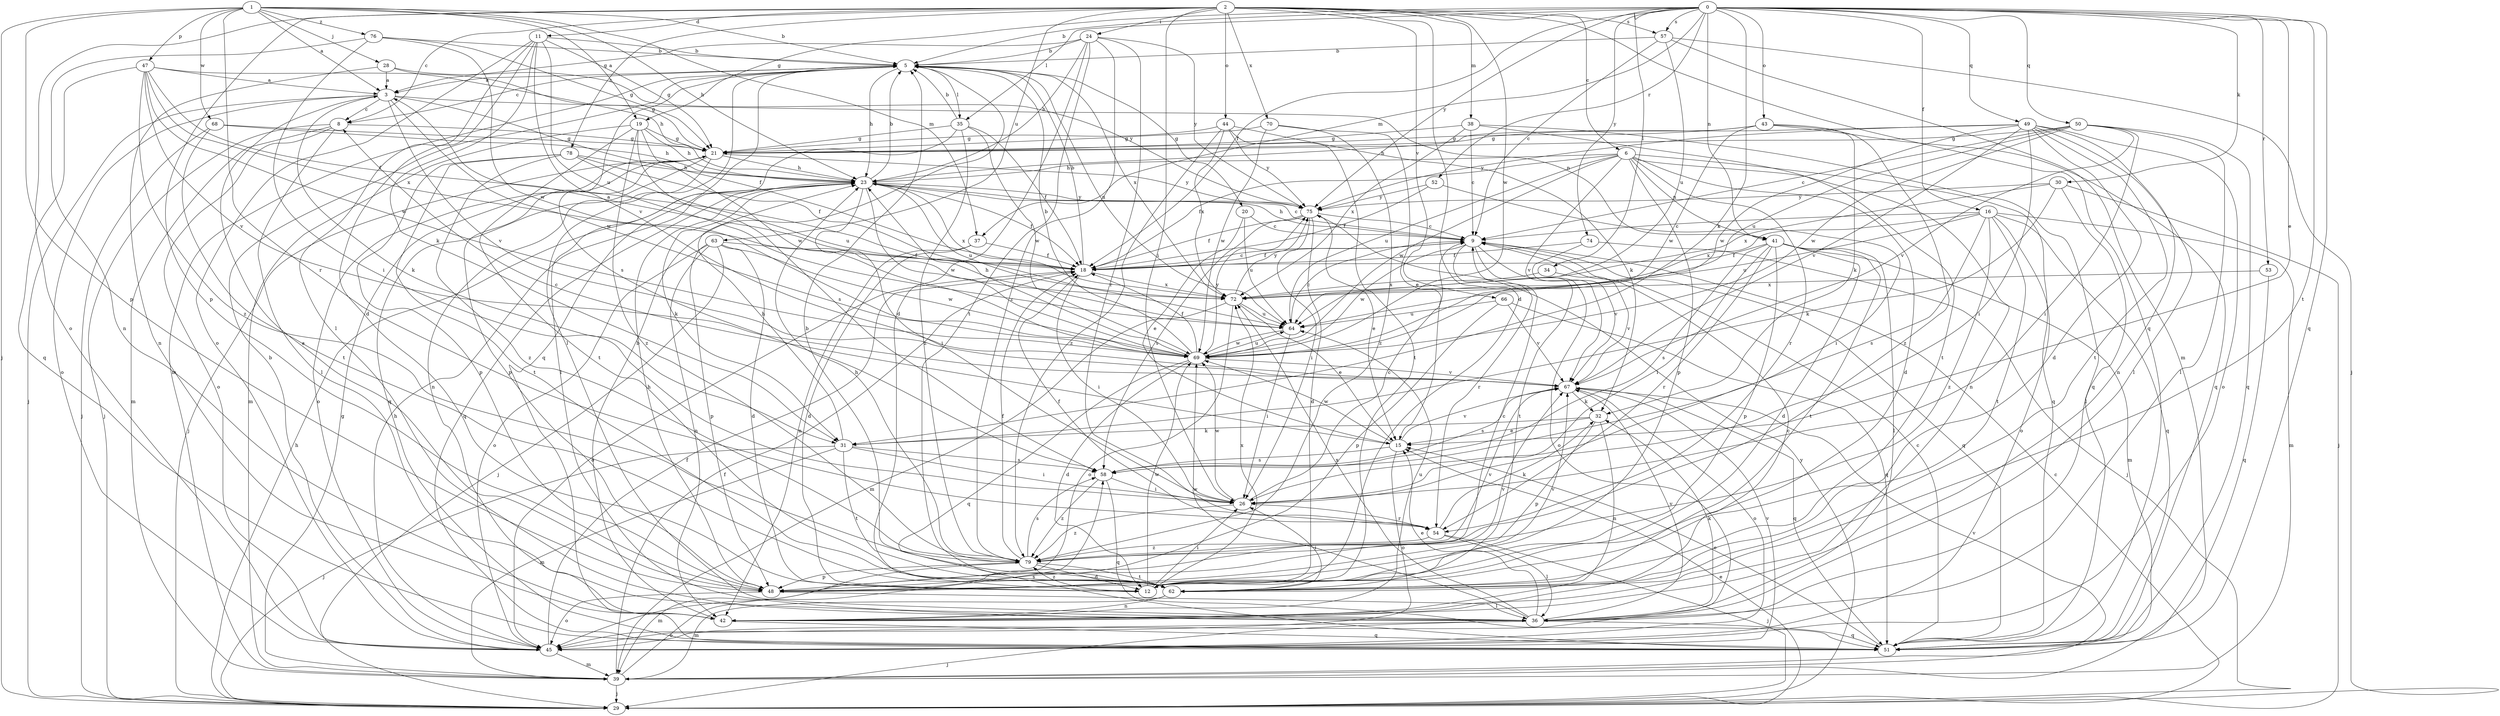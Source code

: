 strict digraph  {
0;
1;
2;
3;
5;
6;
8;
9;
11;
12;
15;
16;
18;
19;
20;
21;
23;
24;
26;
28;
29;
30;
31;
32;
34;
35;
36;
37;
38;
39;
41;
42;
43;
44;
45;
47;
48;
49;
50;
51;
52;
53;
54;
57;
58;
62;
63;
64;
66;
67;
68;
69;
70;
72;
74;
75;
76;
78;
79;
0 -> 5  [label=b];
0 -> 15  [label=e];
0 -> 16  [label=f];
0 -> 18  [label=f];
0 -> 19  [label=g];
0 -> 30  [label=k];
0 -> 31  [label=k];
0 -> 34  [label=l];
0 -> 35  [label=l];
0 -> 37  [label=m];
0 -> 41  [label=n];
0 -> 43  [label=o];
0 -> 49  [label=q];
0 -> 50  [label=q];
0 -> 51  [label=q];
0 -> 52  [label=r];
0 -> 53  [label=r];
0 -> 57  [label=s];
0 -> 62  [label=t];
0 -> 74  [label=y];
0 -> 75  [label=y];
1 -> 3  [label=a];
1 -> 5  [label=b];
1 -> 19  [label=g];
1 -> 23  [label=h];
1 -> 28  [label=j];
1 -> 29  [label=j];
1 -> 37  [label=m];
1 -> 47  [label=p];
1 -> 48  [label=p];
1 -> 54  [label=r];
1 -> 68  [label=w];
1 -> 76  [label=z];
2 -> 6  [label=c];
2 -> 8  [label=c];
2 -> 11  [label=d];
2 -> 12  [label=d];
2 -> 24  [label=i];
2 -> 26  [label=i];
2 -> 38  [label=m];
2 -> 44  [label=o];
2 -> 45  [label=o];
2 -> 48  [label=p];
2 -> 51  [label=q];
2 -> 57  [label=s];
2 -> 63  [label=u];
2 -> 66  [label=v];
2 -> 69  [label=w];
2 -> 70  [label=x];
2 -> 78  [label=z];
3 -> 8  [label=c];
3 -> 18  [label=f];
3 -> 29  [label=j];
3 -> 31  [label=k];
3 -> 41  [label=n];
3 -> 45  [label=o];
3 -> 67  [label=v];
3 -> 69  [label=w];
5 -> 3  [label=a];
5 -> 8  [label=c];
5 -> 20  [label=g];
5 -> 23  [label=h];
5 -> 35  [label=l];
5 -> 36  [label=l];
5 -> 39  [label=m];
5 -> 51  [label=q];
5 -> 58  [label=s];
5 -> 64  [label=u];
5 -> 72  [label=x];
6 -> 12  [label=d];
6 -> 18  [label=f];
6 -> 23  [label=h];
6 -> 41  [label=n];
6 -> 42  [label=n];
6 -> 48  [label=p];
6 -> 51  [label=q];
6 -> 54  [label=r];
6 -> 64  [label=u];
6 -> 67  [label=v];
6 -> 69  [label=w];
8 -> 21  [label=g];
8 -> 29  [label=j];
8 -> 36  [label=l];
8 -> 39  [label=m];
8 -> 45  [label=o];
9 -> 18  [label=f];
9 -> 23  [label=h];
9 -> 45  [label=o];
9 -> 51  [label=q];
9 -> 54  [label=r];
9 -> 62  [label=t];
9 -> 69  [label=w];
11 -> 5  [label=b];
11 -> 12  [label=d];
11 -> 21  [label=g];
11 -> 31  [label=k];
11 -> 36  [label=l];
11 -> 45  [label=o];
11 -> 64  [label=u];
11 -> 67  [label=v];
12 -> 26  [label=i];
12 -> 67  [label=v];
12 -> 69  [label=w];
12 -> 72  [label=x];
12 -> 79  [label=z];
15 -> 8  [label=c];
15 -> 45  [label=o];
15 -> 58  [label=s];
15 -> 67  [label=v];
15 -> 69  [label=w];
16 -> 9  [label=c];
16 -> 39  [label=m];
16 -> 45  [label=o];
16 -> 51  [label=q];
16 -> 58  [label=s];
16 -> 62  [label=t];
16 -> 64  [label=u];
16 -> 72  [label=x];
16 -> 79  [label=z];
18 -> 5  [label=b];
18 -> 9  [label=c];
18 -> 26  [label=i];
18 -> 45  [label=o];
18 -> 72  [label=x];
19 -> 21  [label=g];
19 -> 23  [label=h];
19 -> 39  [label=m];
19 -> 58  [label=s];
19 -> 62  [label=t];
19 -> 69  [label=w];
19 -> 79  [label=z];
20 -> 9  [label=c];
20 -> 15  [label=e];
20 -> 64  [label=u];
21 -> 23  [label=h];
21 -> 29  [label=j];
21 -> 42  [label=n];
21 -> 45  [label=o];
21 -> 48  [label=p];
21 -> 51  [label=q];
21 -> 75  [label=y];
23 -> 5  [label=b];
23 -> 9  [label=c];
23 -> 18  [label=f];
23 -> 26  [label=i];
23 -> 31  [label=k];
23 -> 51  [label=q];
23 -> 64  [label=u];
23 -> 69  [label=w];
23 -> 72  [label=x];
23 -> 75  [label=y];
24 -> 3  [label=a];
24 -> 5  [label=b];
24 -> 12  [label=d];
24 -> 23  [label=h];
24 -> 54  [label=r];
24 -> 62  [label=t];
24 -> 75  [label=y];
24 -> 79  [label=z];
26 -> 9  [label=c];
26 -> 54  [label=r];
26 -> 69  [label=w];
26 -> 79  [label=z];
28 -> 3  [label=a];
28 -> 23  [label=h];
28 -> 42  [label=n];
28 -> 75  [label=y];
29 -> 9  [label=c];
29 -> 15  [label=e];
29 -> 23  [label=h];
29 -> 75  [label=y];
30 -> 29  [label=j];
30 -> 31  [label=k];
30 -> 36  [label=l];
30 -> 72  [label=x];
30 -> 75  [label=y];
31 -> 23  [label=h];
31 -> 26  [label=i];
31 -> 29  [label=j];
31 -> 39  [label=m];
31 -> 58  [label=s];
31 -> 62  [label=t];
32 -> 15  [label=e];
32 -> 31  [label=k];
32 -> 42  [label=n];
32 -> 48  [label=p];
34 -> 67  [label=v];
34 -> 72  [label=x];
35 -> 5  [label=b];
35 -> 18  [label=f];
35 -> 21  [label=g];
35 -> 36  [label=l];
35 -> 69  [label=w];
35 -> 79  [label=z];
36 -> 15  [label=e];
36 -> 29  [label=j];
36 -> 32  [label=k];
36 -> 45  [label=o];
36 -> 51  [label=q];
36 -> 67  [label=v];
36 -> 69  [label=w];
36 -> 72  [label=x];
37 -> 12  [label=d];
37 -> 18  [label=f];
37 -> 42  [label=n];
38 -> 9  [label=c];
38 -> 21  [label=g];
38 -> 51  [label=q];
38 -> 62  [label=t];
38 -> 72  [label=x];
39 -> 18  [label=f];
39 -> 21  [label=g];
39 -> 29  [label=j];
39 -> 58  [label=s];
39 -> 67  [label=v];
41 -> 12  [label=d];
41 -> 18  [label=f];
41 -> 26  [label=i];
41 -> 36  [label=l];
41 -> 39  [label=m];
41 -> 48  [label=p];
41 -> 54  [label=r];
41 -> 58  [label=s];
41 -> 62  [label=t];
42 -> 5  [label=b];
42 -> 9  [label=c];
42 -> 51  [label=q];
42 -> 64  [label=u];
43 -> 21  [label=g];
43 -> 23  [label=h];
43 -> 32  [label=k];
43 -> 51  [label=q];
43 -> 69  [label=w];
43 -> 79  [label=z];
44 -> 21  [label=g];
44 -> 32  [label=k];
44 -> 62  [label=t];
44 -> 72  [label=x];
44 -> 75  [label=y];
44 -> 79  [label=z];
45 -> 5  [label=b];
45 -> 18  [label=f];
45 -> 23  [label=h];
45 -> 39  [label=m];
45 -> 67  [label=v];
47 -> 3  [label=a];
47 -> 18  [label=f];
47 -> 21  [label=g];
47 -> 51  [label=q];
47 -> 67  [label=v];
47 -> 69  [label=w];
47 -> 72  [label=x];
47 -> 79  [label=z];
48 -> 3  [label=a];
48 -> 9  [label=c];
48 -> 23  [label=h];
48 -> 36  [label=l];
48 -> 45  [label=o];
48 -> 67  [label=v];
49 -> 12  [label=d];
49 -> 21  [label=g];
49 -> 26  [label=i];
49 -> 36  [label=l];
49 -> 42  [label=n];
49 -> 45  [label=o];
49 -> 62  [label=t];
49 -> 67  [label=v];
49 -> 69  [label=w];
49 -> 75  [label=y];
50 -> 9  [label=c];
50 -> 21  [label=g];
50 -> 26  [label=i];
50 -> 36  [label=l];
50 -> 51  [label=q];
50 -> 64  [label=u];
50 -> 67  [label=v];
50 -> 69  [label=w];
51 -> 9  [label=c];
51 -> 15  [label=e];
52 -> 18  [label=f];
52 -> 26  [label=i];
52 -> 75  [label=y];
53 -> 51  [label=q];
53 -> 72  [label=x];
54 -> 18  [label=f];
54 -> 29  [label=j];
54 -> 32  [label=k];
54 -> 36  [label=l];
54 -> 79  [label=z];
57 -> 5  [label=b];
57 -> 9  [label=c];
57 -> 29  [label=j];
57 -> 39  [label=m];
57 -> 64  [label=u];
58 -> 26  [label=i];
58 -> 51  [label=q];
58 -> 79  [label=z];
62 -> 5  [label=b];
62 -> 26  [label=i];
62 -> 39  [label=m];
62 -> 42  [label=n];
63 -> 12  [label=d];
63 -> 18  [label=f];
63 -> 29  [label=j];
63 -> 42  [label=n];
63 -> 45  [label=o];
63 -> 48  [label=p];
63 -> 69  [label=w];
64 -> 9  [label=c];
64 -> 26  [label=i];
64 -> 69  [label=w];
66 -> 48  [label=p];
66 -> 51  [label=q];
66 -> 64  [label=u];
66 -> 67  [label=v];
67 -> 32  [label=k];
67 -> 45  [label=o];
67 -> 51  [label=q];
67 -> 58  [label=s];
68 -> 21  [label=g];
68 -> 23  [label=h];
68 -> 29  [label=j];
68 -> 62  [label=t];
69 -> 5  [label=b];
69 -> 12  [label=d];
69 -> 18  [label=f];
69 -> 23  [label=h];
69 -> 51  [label=q];
69 -> 64  [label=u];
69 -> 67  [label=v];
69 -> 75  [label=y];
70 -> 15  [label=e];
70 -> 21  [label=g];
70 -> 69  [label=w];
70 -> 79  [label=z];
72 -> 3  [label=a];
72 -> 15  [label=e];
72 -> 39  [label=m];
72 -> 45  [label=o];
72 -> 64  [label=u];
72 -> 75  [label=y];
74 -> 18  [label=f];
74 -> 29  [label=j];
74 -> 67  [label=v];
75 -> 9  [label=c];
75 -> 12  [label=d];
75 -> 15  [label=e];
75 -> 18  [label=f];
75 -> 26  [label=i];
75 -> 58  [label=s];
76 -> 5  [label=b];
76 -> 21  [label=g];
76 -> 26  [label=i];
76 -> 42  [label=n];
76 -> 69  [label=w];
78 -> 18  [label=f];
78 -> 23  [label=h];
78 -> 48  [label=p];
78 -> 62  [label=t];
78 -> 64  [label=u];
78 -> 79  [label=z];
79 -> 12  [label=d];
79 -> 18  [label=f];
79 -> 23  [label=h];
79 -> 39  [label=m];
79 -> 48  [label=p];
79 -> 58  [label=s];
79 -> 62  [label=t];
79 -> 67  [label=v];
}
